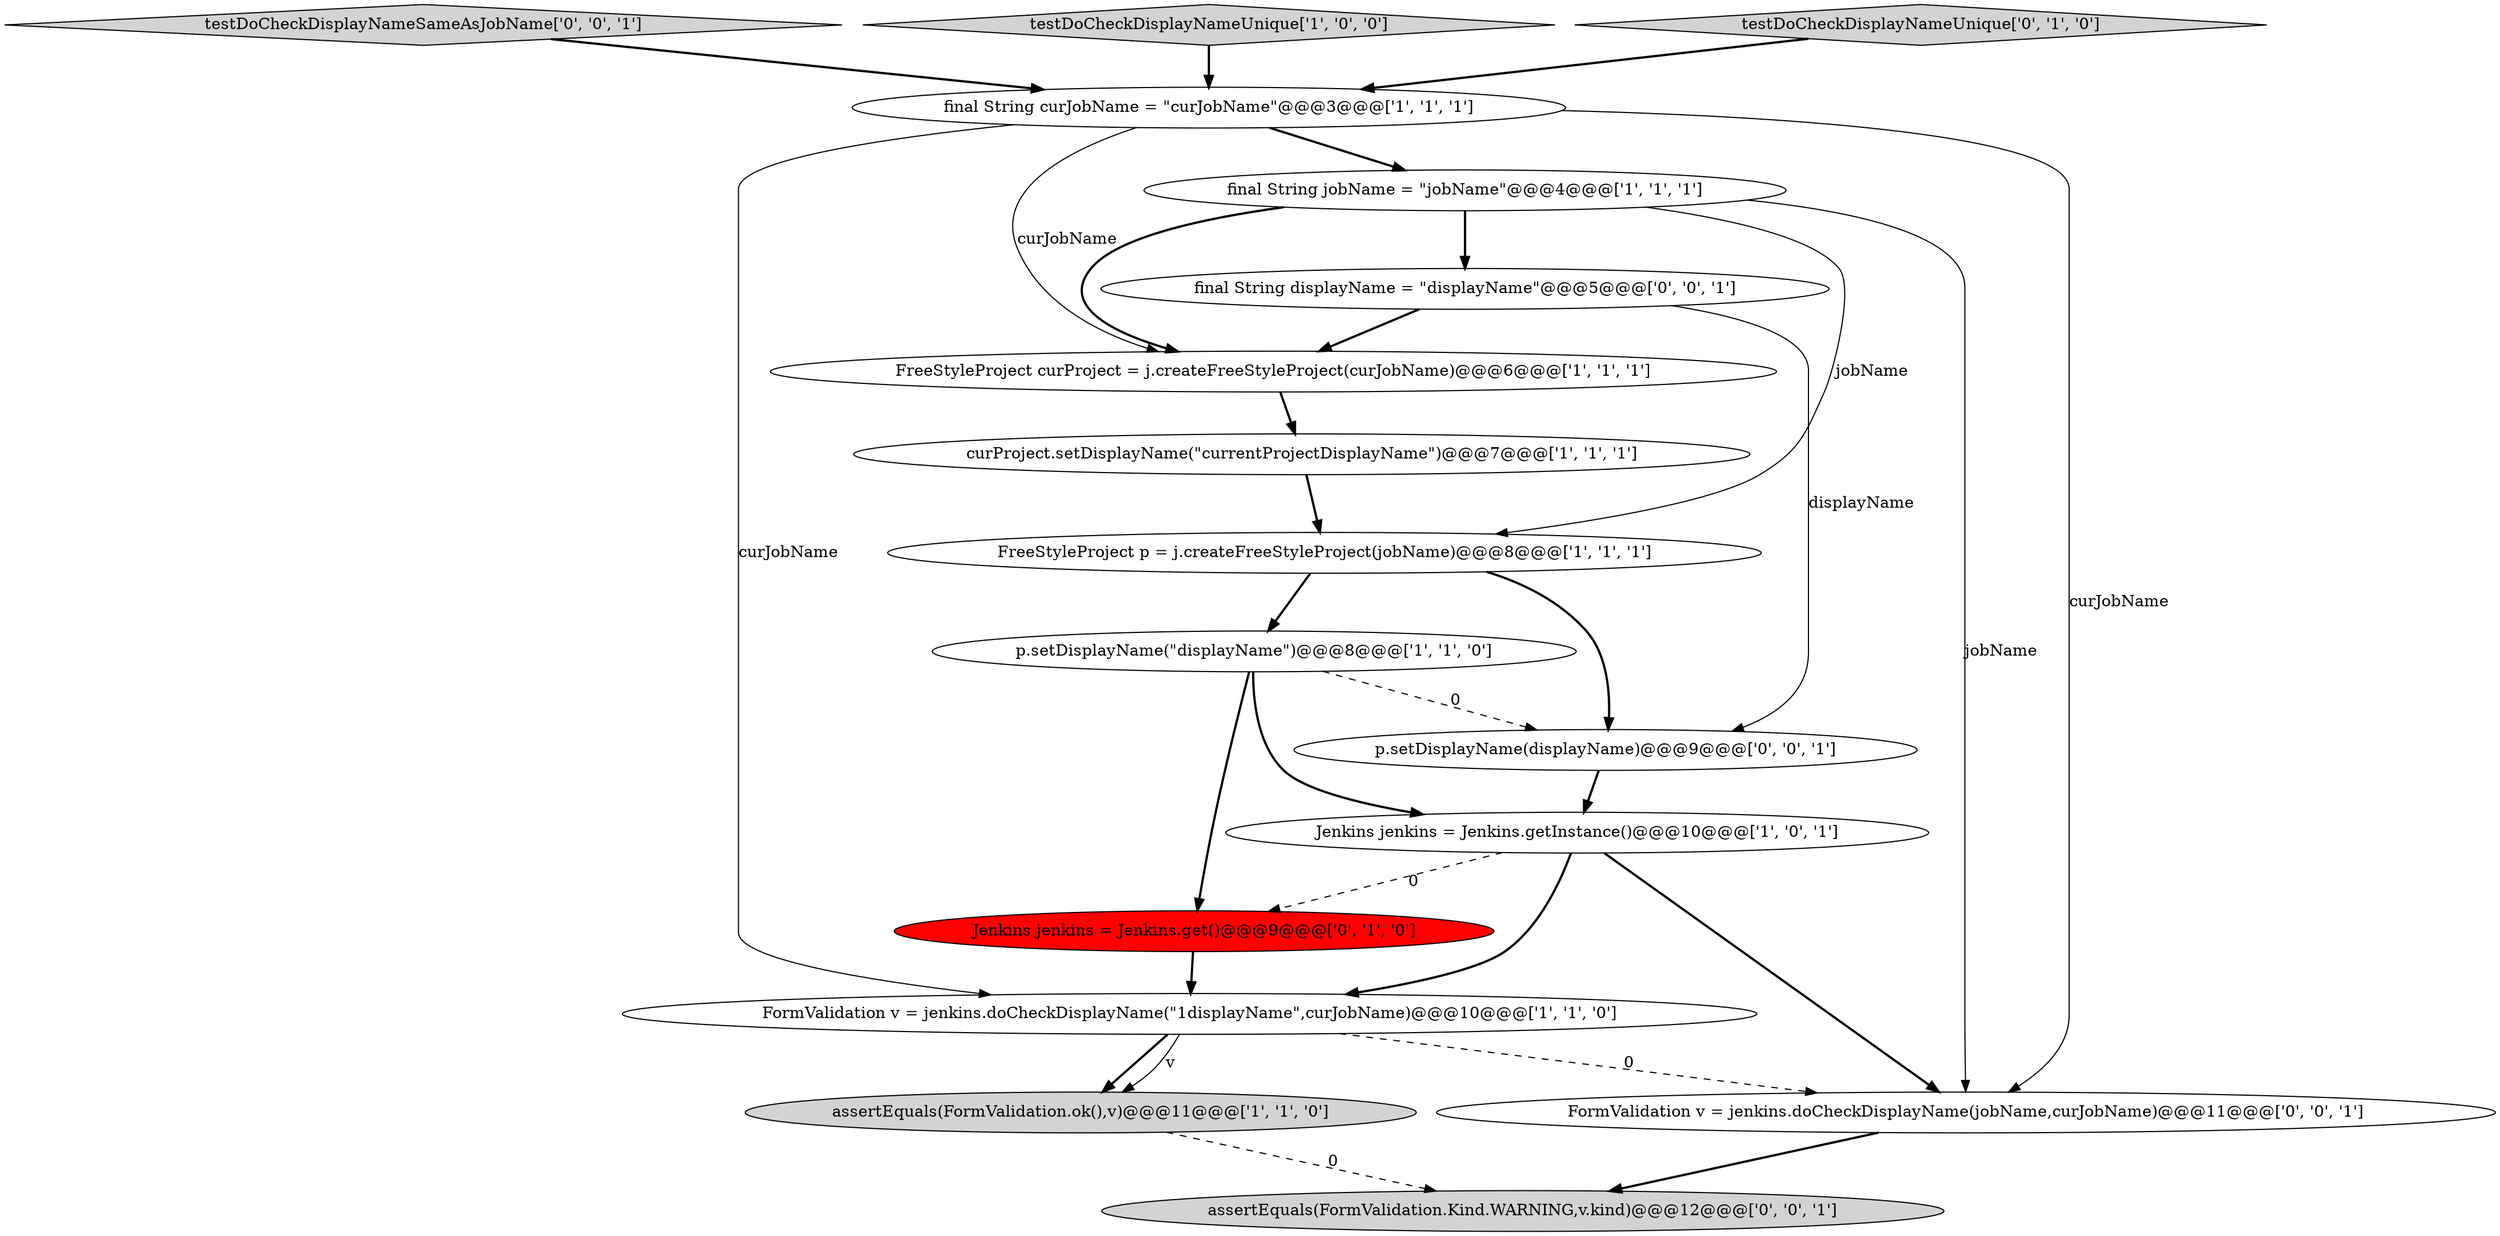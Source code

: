 digraph {
9 [style = filled, label = "FreeStyleProject p = j.createFreeStyleProject(jobName)@@@8@@@['1', '1', '1']", fillcolor = white, shape = ellipse image = "AAA0AAABBB1BBB"];
12 [style = filled, label = "assertEquals(FormValidation.Kind.WARNING,v.kind)@@@12@@@['0', '0', '1']", fillcolor = lightgray, shape = ellipse image = "AAA0AAABBB3BBB"];
13 [style = filled, label = "final String displayName = \"displayName\"@@@5@@@['0', '0', '1']", fillcolor = white, shape = ellipse image = "AAA0AAABBB3BBB"];
1 [style = filled, label = "curProject.setDisplayName(\"currentProjectDisplayName\")@@@7@@@['1', '1', '1']", fillcolor = white, shape = ellipse image = "AAA0AAABBB1BBB"];
7 [style = filled, label = "FreeStyleProject curProject = j.createFreeStyleProject(curJobName)@@@6@@@['1', '1', '1']", fillcolor = white, shape = ellipse image = "AAA0AAABBB1BBB"];
16 [style = filled, label = "p.setDisplayName(displayName)@@@9@@@['0', '0', '1']", fillcolor = white, shape = ellipse image = "AAA0AAABBB3BBB"];
8 [style = filled, label = "p.setDisplayName(\"displayName\")@@@8@@@['1', '1', '0']", fillcolor = white, shape = ellipse image = "AAA0AAABBB1BBB"];
14 [style = filled, label = "testDoCheckDisplayNameSameAsJobName['0', '0', '1']", fillcolor = lightgray, shape = diamond image = "AAA0AAABBB3BBB"];
2 [style = filled, label = "Jenkins jenkins = Jenkins.getInstance()@@@10@@@['1', '0', '1']", fillcolor = white, shape = ellipse image = "AAA0AAABBB1BBB"];
4 [style = filled, label = "testDoCheckDisplayNameUnique['1', '0', '0']", fillcolor = lightgray, shape = diamond image = "AAA0AAABBB1BBB"];
3 [style = filled, label = "FormValidation v = jenkins.doCheckDisplayName(\"1displayName\",curJobName)@@@10@@@['1', '1', '0']", fillcolor = white, shape = ellipse image = "AAA0AAABBB1BBB"];
10 [style = filled, label = "Jenkins jenkins = Jenkins.get()@@@9@@@['0', '1', '0']", fillcolor = red, shape = ellipse image = "AAA1AAABBB2BBB"];
0 [style = filled, label = "assertEquals(FormValidation.ok(),v)@@@11@@@['1', '1', '0']", fillcolor = lightgray, shape = ellipse image = "AAA0AAABBB1BBB"];
6 [style = filled, label = "final String jobName = \"jobName\"@@@4@@@['1', '1', '1']", fillcolor = white, shape = ellipse image = "AAA0AAABBB1BBB"];
11 [style = filled, label = "testDoCheckDisplayNameUnique['0', '1', '0']", fillcolor = lightgray, shape = diamond image = "AAA0AAABBB2BBB"];
15 [style = filled, label = "FormValidation v = jenkins.doCheckDisplayName(jobName,curJobName)@@@11@@@['0', '0', '1']", fillcolor = white, shape = ellipse image = "AAA0AAABBB3BBB"];
5 [style = filled, label = "final String curJobName = \"curJobName\"@@@3@@@['1', '1', '1']", fillcolor = white, shape = ellipse image = "AAA0AAABBB1BBB"];
8->10 [style = bold, label=""];
8->16 [style = dashed, label="0"];
7->1 [style = bold, label=""];
2->3 [style = bold, label=""];
10->3 [style = bold, label=""];
6->15 [style = solid, label="jobName"];
5->15 [style = solid, label="curJobName"];
0->12 [style = dashed, label="0"];
16->2 [style = bold, label=""];
9->8 [style = bold, label=""];
9->16 [style = bold, label=""];
3->0 [style = bold, label=""];
1->9 [style = bold, label=""];
2->10 [style = dashed, label="0"];
13->16 [style = solid, label="displayName"];
11->5 [style = bold, label=""];
5->6 [style = bold, label=""];
8->2 [style = bold, label=""];
13->7 [style = bold, label=""];
6->13 [style = bold, label=""];
6->9 [style = solid, label="jobName"];
2->15 [style = bold, label=""];
3->15 [style = dashed, label="0"];
5->7 [style = solid, label="curJobName"];
15->12 [style = bold, label=""];
5->3 [style = solid, label="curJobName"];
6->7 [style = bold, label=""];
3->0 [style = solid, label="v"];
4->5 [style = bold, label=""];
14->5 [style = bold, label=""];
}
